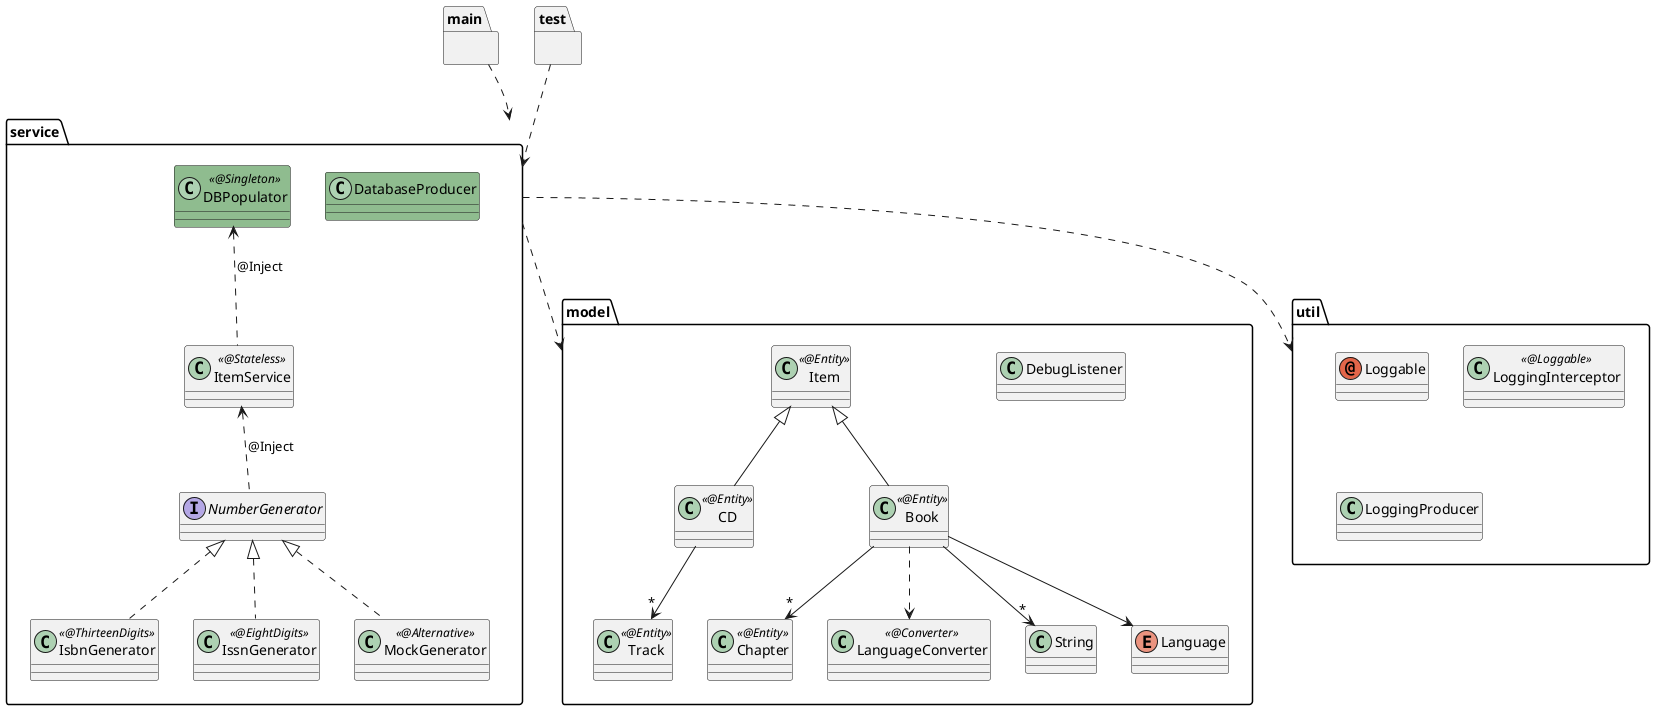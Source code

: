 @startuml

package "main" {
}
package "test" {
}

package "service" {
    interface NumberGenerator
    class IsbnGenerator << @ThirteenDigits >>
    class IssnGenerator << @EightDigits >>
    class MockGenerator << @Alternative >>
    class ItemService << @Stateless >>
    class DatabaseProducer #8FBC8F
    class DBPopulator << @Singleton >> #8FBC8F

    ItemService <.. NumberGenerator : @Inject
    DBPopulator <.. ItemService : @Inject
    NumberGenerator <|.. IsbnGenerator
    NumberGenerator <|.. IssnGenerator
    NumberGenerator <|.. MockGenerator
}

package "model" {
    class DebugListener
    class Item << @Entity >>
    class CD << @Entity >>
    class Track << @Entity >>
    class Chapter << @Entity >>
    class LanguageConverter << @Converter >>
    class Book << @Entity >>
    class String
    enum Language

    Item <|-- CD
    Item <|-- Book
    CD --> "*" Track
    Book --> "*" String
    Book --> "*" Chapter
    Book --> Language
    Book ..> LanguageConverter
}

package "util" {
    annotation Loggable
    class LoggingInterceptor << @Loggable >>
    class LoggingProducer
}

main ..> service
test ..> service
service ..> model
service ..> util

@enduml